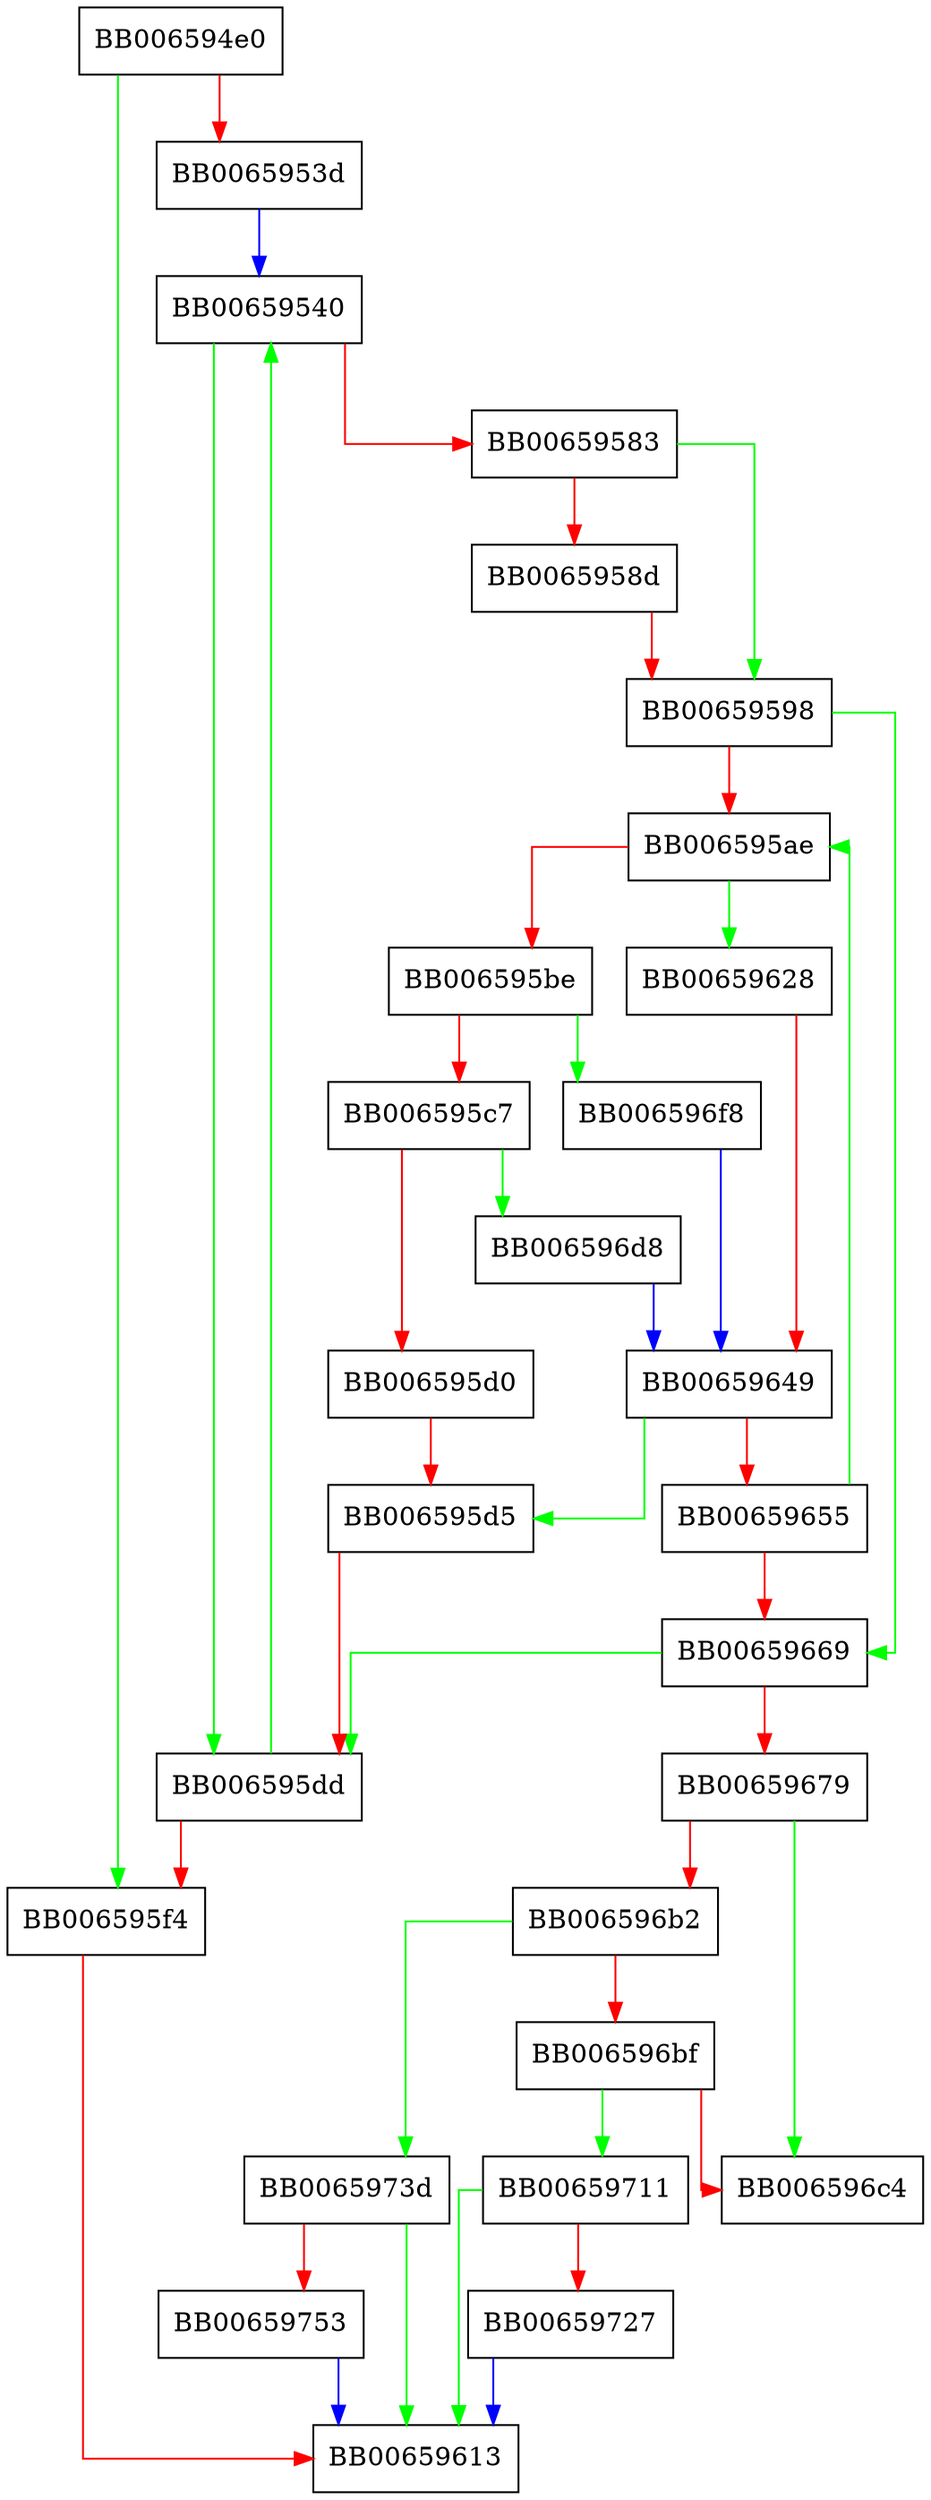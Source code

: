 digraph by_store_subject_ex {
  node [shape="box"];
  graph [splines=ortho];
  BB006594e0 -> BB006595f4 [color="green"];
  BB006594e0 -> BB0065953d [color="red"];
  BB0065953d -> BB00659540 [color="blue"];
  BB00659540 -> BB006595dd [color="green"];
  BB00659540 -> BB00659583 [color="red"];
  BB00659583 -> BB00659598 [color="green"];
  BB00659583 -> BB0065958d [color="red"];
  BB0065958d -> BB00659598 [color="red"];
  BB00659598 -> BB00659669 [color="green"];
  BB00659598 -> BB006595ae [color="red"];
  BB006595ae -> BB00659628 [color="green"];
  BB006595ae -> BB006595be [color="red"];
  BB006595be -> BB006596f8 [color="green"];
  BB006595be -> BB006595c7 [color="red"];
  BB006595c7 -> BB006596d8 [color="green"];
  BB006595c7 -> BB006595d0 [color="red"];
  BB006595d0 -> BB006595d5 [color="red"];
  BB006595d5 -> BB006595dd [color="red"];
  BB006595dd -> BB00659540 [color="green"];
  BB006595dd -> BB006595f4 [color="red"];
  BB006595f4 -> BB00659613 [color="red"];
  BB00659628 -> BB00659649 [color="red"];
  BB00659649 -> BB006595d5 [color="green"];
  BB00659649 -> BB00659655 [color="red"];
  BB00659655 -> BB006595ae [color="green"];
  BB00659655 -> BB00659669 [color="red"];
  BB00659669 -> BB006595dd [color="green"];
  BB00659669 -> BB00659679 [color="red"];
  BB00659679 -> BB006596c4 [color="green"];
  BB00659679 -> BB006596b2 [color="red"];
  BB006596b2 -> BB0065973d [color="green"];
  BB006596b2 -> BB006596bf [color="red"];
  BB006596bf -> BB00659711 [color="green"];
  BB006596bf -> BB006596c4 [color="red"];
  BB006596d8 -> BB00659649 [color="blue"];
  BB006596f8 -> BB00659649 [color="blue"];
  BB00659711 -> BB00659613 [color="green"];
  BB00659711 -> BB00659727 [color="red"];
  BB00659727 -> BB00659613 [color="blue"];
  BB0065973d -> BB00659613 [color="green"];
  BB0065973d -> BB00659753 [color="red"];
  BB00659753 -> BB00659613 [color="blue"];
}
